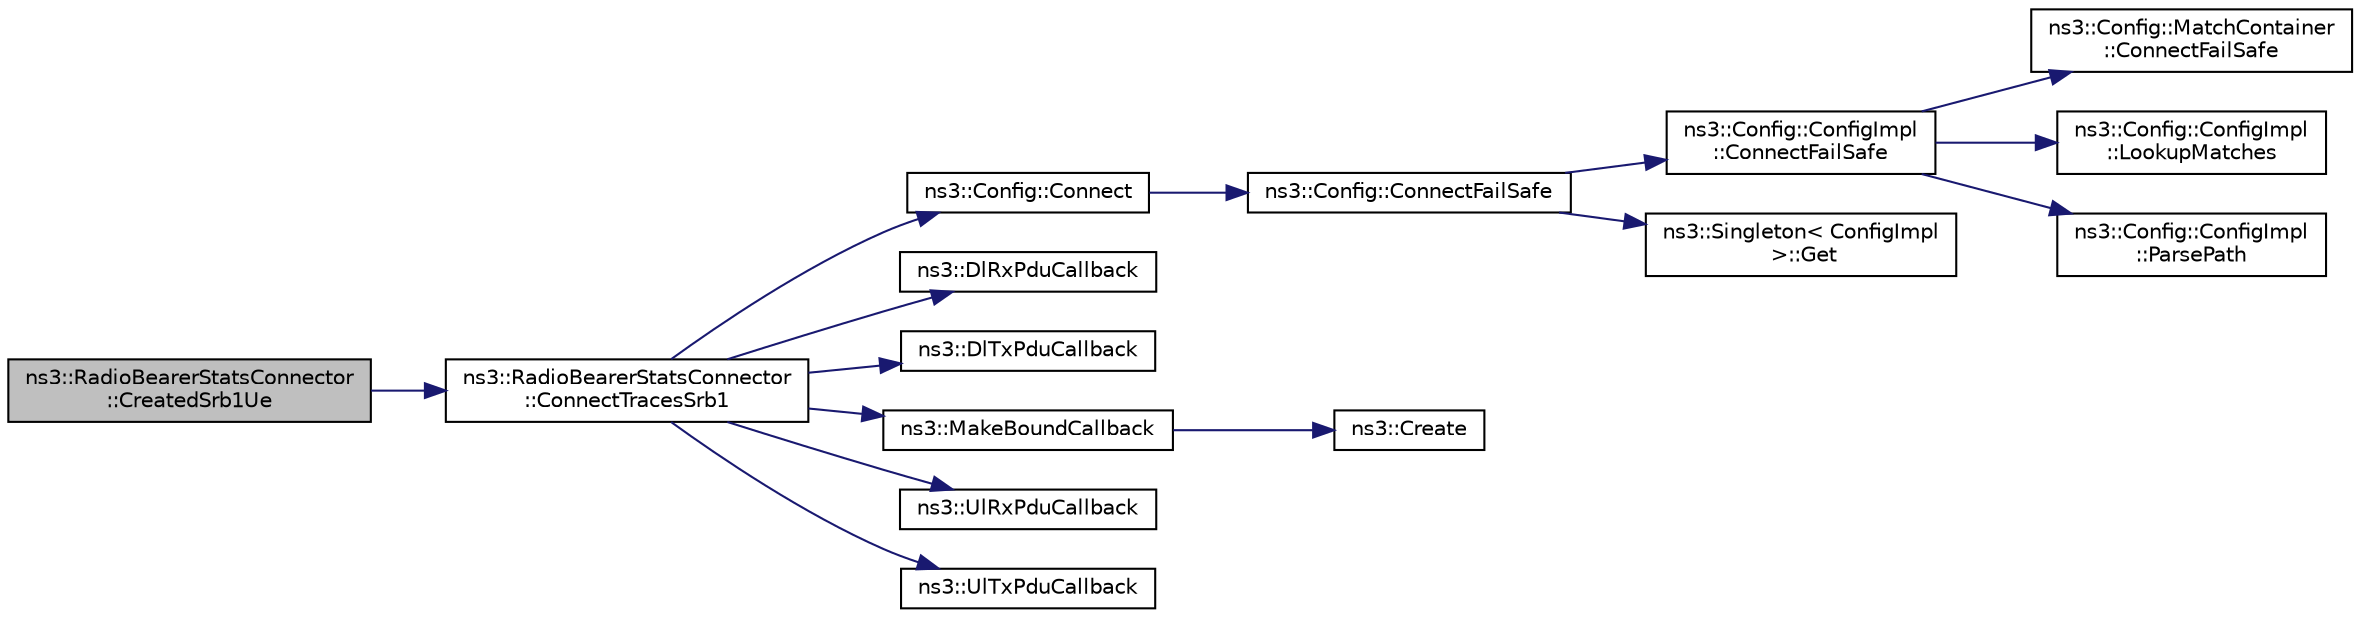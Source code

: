 digraph "ns3::RadioBearerStatsConnector::CreatedSrb1Ue"
{
 // LATEX_PDF_SIZE
  edge [fontname="Helvetica",fontsize="10",labelfontname="Helvetica",labelfontsize="10"];
  node [fontname="Helvetica",fontsize="10",shape=record];
  rankdir="LR";
  Node1 [label="ns3::RadioBearerStatsConnector\l::CreatedSrb1Ue",height=0.2,width=0.4,color="black", fillcolor="grey75", style="filled", fontcolor="black",tooltip="Function hooked to Srb1Created trace source at UE RRC, which is fired when SRB1 is created,..."];
  Node1 -> Node2 [color="midnightblue",fontsize="10",style="solid",fontname="Helvetica"];
  Node2 [label="ns3::RadioBearerStatsConnector\l::ConnectTracesSrb1",height=0.2,width=0.4,color="black", fillcolor="white", style="filled",URL="$classns3_1_1_radio_bearer_stats_connector.html#a36eaa4656a7636f47d5023ead3574f76",tooltip="Connects SRB1 trace sources at UE and eNB to RLC and PDCP calculators."];
  Node2 -> Node3 [color="midnightblue",fontsize="10",style="solid",fontname="Helvetica"];
  Node3 [label="ns3::Config::Connect",height=0.2,width=0.4,color="black", fillcolor="white", style="filled",URL="$group__config.html#ga4014f151241cd0939b6cb64409605736",tooltip=" "];
  Node3 -> Node4 [color="midnightblue",fontsize="10",style="solid",fontname="Helvetica"];
  Node4 [label="ns3::Config::ConnectFailSafe",height=0.2,width=0.4,color="black", fillcolor="white", style="filled",URL="$namespacens3_1_1_config.html#aad60d6903a15881b81e982ad5312114a",tooltip="This function will attempt to find all trace sources which match the input path and will then connect..."];
  Node4 -> Node5 [color="midnightblue",fontsize="10",style="solid",fontname="Helvetica"];
  Node5 [label="ns3::Config::ConfigImpl\l::ConnectFailSafe",height=0.2,width=0.4,color="black", fillcolor="white", style="filled",URL="$classns3_1_1_config_1_1_config_impl.html#a5761c70117341e4ea296917bc095e6c0",tooltip="This function will attempt to find all trace sources which match the input path and will then connect..."];
  Node5 -> Node6 [color="midnightblue",fontsize="10",style="solid",fontname="Helvetica"];
  Node6 [label="ns3::Config::MatchContainer\l::ConnectFailSafe",height=0.2,width=0.4,color="black", fillcolor="white", style="filled",URL="$classns3_1_1_config_1_1_match_container.html#a8f3c268d2e6a9daec975497d200ec324",tooltip="Connect the specified sink to all the objects stored in this container."];
  Node5 -> Node7 [color="midnightblue",fontsize="10",style="solid",fontname="Helvetica"];
  Node7 [label="ns3::Config::ConfigImpl\l::LookupMatches",height=0.2,width=0.4,color="black", fillcolor="white", style="filled",URL="$classns3_1_1_config_1_1_config_impl.html#aef8d461e235704cdeb8a85581ba249fb",tooltip=" "];
  Node5 -> Node8 [color="midnightblue",fontsize="10",style="solid",fontname="Helvetica"];
  Node8 [label="ns3::Config::ConfigImpl\l::ParsePath",height=0.2,width=0.4,color="black", fillcolor="white", style="filled",URL="$classns3_1_1_config_1_1_config_impl.html#ab482a563857309e0e70beba3af32be71",tooltip="Break a Config path into the leading path and the last leaf token."];
  Node4 -> Node9 [color="midnightblue",fontsize="10",style="solid",fontname="Helvetica"];
  Node9 [label="ns3::Singleton\< ConfigImpl\l \>::Get",height=0.2,width=0.4,color="black", fillcolor="white", style="filled",URL="$classns3_1_1_singleton.html#a80a2cd3c25a27ea72add7a9f7a141ffa",tooltip="Get a pointer to the singleton instance."];
  Node2 -> Node10 [color="midnightblue",fontsize="10",style="solid",fontname="Helvetica"];
  Node10 [label="ns3::DlRxPduCallback",height=0.2,width=0.4,color="black", fillcolor="white", style="filled",URL="$namespacens3.html#ae4fb5123d8a56fce742428b530ec4197",tooltip="Callback function for DL RX statistics for both RLC and PDCP."];
  Node2 -> Node11 [color="midnightblue",fontsize="10",style="solid",fontname="Helvetica"];
  Node11 [label="ns3::DlTxPduCallback",height=0.2,width=0.4,color="black", fillcolor="white", style="filled",URL="$namespacens3.html#a7de82f7ed9986b9bcb67951f61e02ff4",tooltip="Callback function for DL TX statistics for both RLC and PDCP."];
  Node2 -> Node12 [color="midnightblue",fontsize="10",style="solid",fontname="Helvetica"];
  Node12 [label="ns3::MakeBoundCallback",height=0.2,width=0.4,color="black", fillcolor="white", style="filled",URL="$group__makeboundcallback.html#ga1725d6362e6065faa0709f7c93f8d770",tooltip="Make Callbacks with one bound argument."];
  Node12 -> Node13 [color="midnightblue",fontsize="10",style="solid",fontname="Helvetica"];
  Node13 [label="ns3::Create",height=0.2,width=0.4,color="black", fillcolor="white", style="filled",URL="$group__ptr.html#ga086d8d4a76485a155f0408b85dcebede",tooltip="Create class instances by constructors with varying numbers of arguments and return them by Ptr."];
  Node2 -> Node14 [color="midnightblue",fontsize="10",style="solid",fontname="Helvetica"];
  Node14 [label="ns3::UlRxPduCallback",height=0.2,width=0.4,color="black", fillcolor="white", style="filled",URL="$namespacens3.html#a269527c03607c9c885d7cff7667ec5e0",tooltip="Callback function for UL RX statistics for both RLC and PDCP."];
  Node2 -> Node15 [color="midnightblue",fontsize="10",style="solid",fontname="Helvetica"];
  Node15 [label="ns3::UlTxPduCallback",height=0.2,width=0.4,color="black", fillcolor="white", style="filled",URL="$namespacens3.html#ae624428f0992ac62a3c5f2e7318fb98e",tooltip="Callback function for UL TX statistics for both RLC and PDCP."];
}

